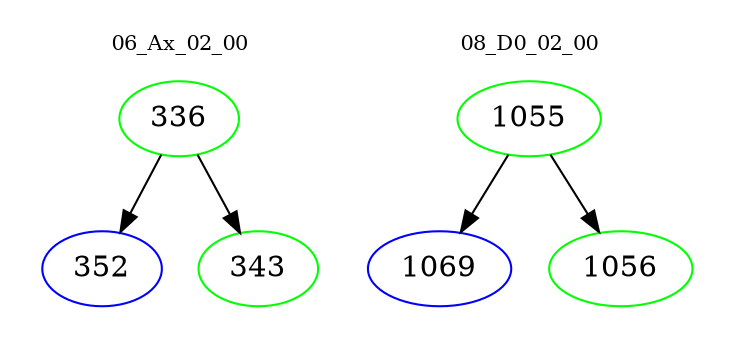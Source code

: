 digraph{
subgraph cluster_0 {
color = white
label = "06_Ax_02_00";
fontsize=10;
T0_336 [label="336", color="green"]
T0_336 -> T0_352 [color="black"]
T0_352 [label="352", color="blue"]
T0_336 -> T0_343 [color="black"]
T0_343 [label="343", color="green"]
}
subgraph cluster_1 {
color = white
label = "08_D0_02_00";
fontsize=10;
T1_1055 [label="1055", color="green"]
T1_1055 -> T1_1069 [color="black"]
T1_1069 [label="1069", color="blue"]
T1_1055 -> T1_1056 [color="black"]
T1_1056 [label="1056", color="green"]
}
}
